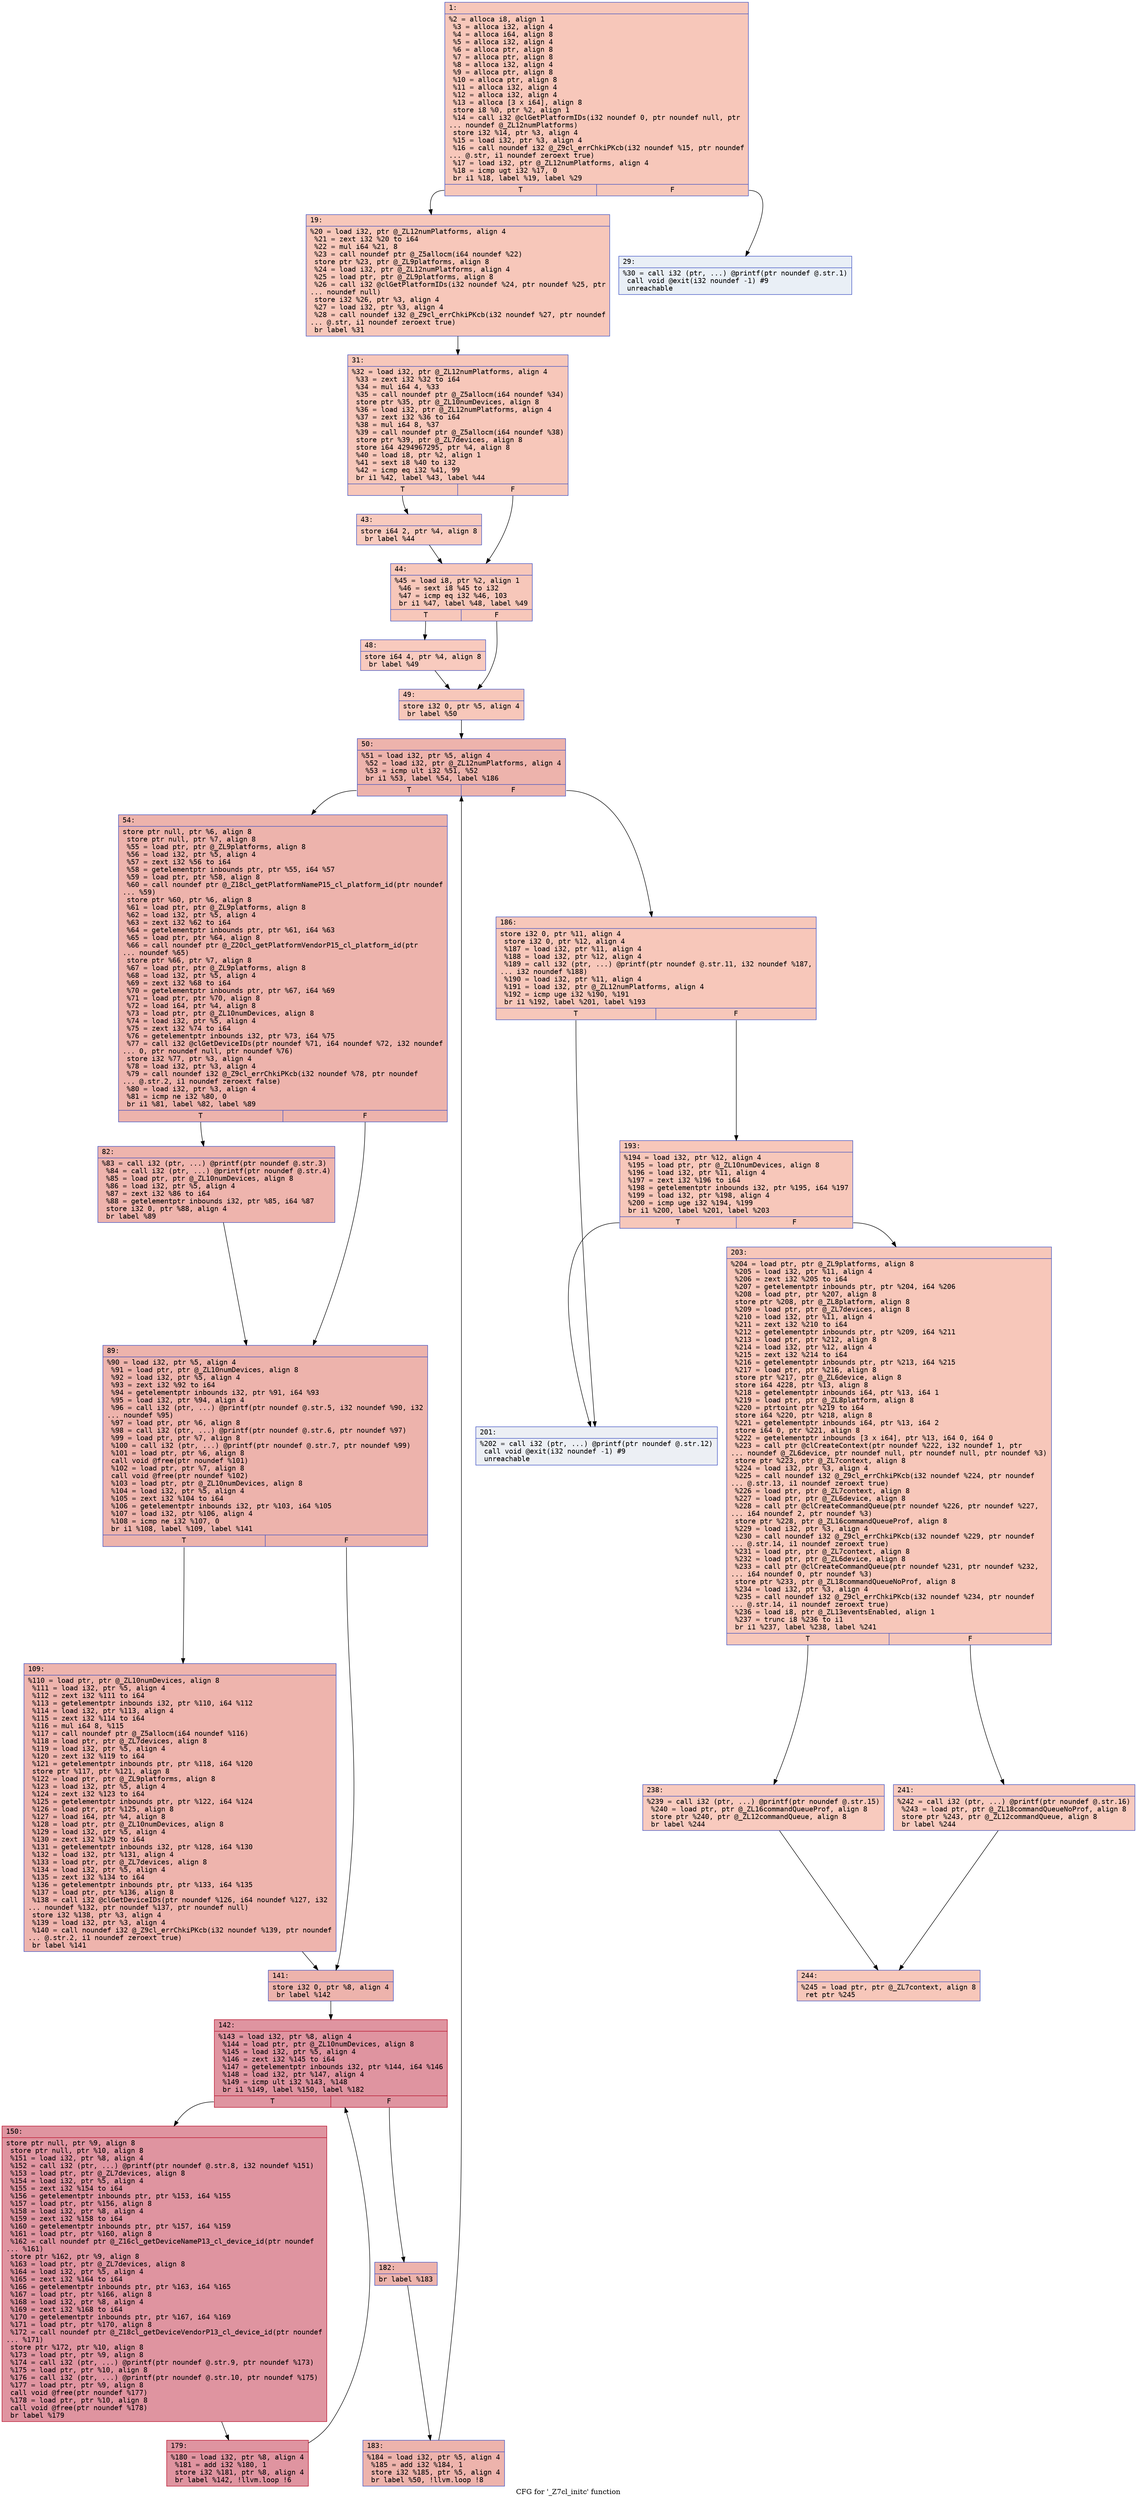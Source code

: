 digraph "CFG for '_Z7cl_initc' function" {
	label="CFG for '_Z7cl_initc' function";

	Node0x60000035a3a0 [shape=record,color="#3d50c3ff", style=filled, fillcolor="#ec7f6370" fontname="Courier",label="{1:\l|  %2 = alloca i8, align 1\l  %3 = alloca i32, align 4\l  %4 = alloca i64, align 8\l  %5 = alloca i32, align 4\l  %6 = alloca ptr, align 8\l  %7 = alloca ptr, align 8\l  %8 = alloca i32, align 4\l  %9 = alloca ptr, align 8\l  %10 = alloca ptr, align 8\l  %11 = alloca i32, align 4\l  %12 = alloca i32, align 4\l  %13 = alloca [3 x i64], align 8\l  store i8 %0, ptr %2, align 1\l  %14 = call i32 @clGetPlatformIDs(i32 noundef 0, ptr noundef null, ptr\l... noundef @_ZL12numPlatforms)\l  store i32 %14, ptr %3, align 4\l  %15 = load i32, ptr %3, align 4\l  %16 = call noundef i32 @_Z9cl_errChkiPKcb(i32 noundef %15, ptr noundef\l... @.str, i1 noundef zeroext true)\l  %17 = load i32, ptr @_ZL12numPlatforms, align 4\l  %18 = icmp ugt i32 %17, 0\l  br i1 %18, label %19, label %29\l|{<s0>T|<s1>F}}"];
	Node0x60000035a3a0:s0 -> Node0x60000035a3f0[tooltip="1 -> 19\nProbability 100.00%" ];
	Node0x60000035a3a0:s1 -> Node0x60000035a440[tooltip="1 -> 29\nProbability 0.00%" ];
	Node0x60000035a3f0 [shape=record,color="#3d50c3ff", style=filled, fillcolor="#ec7f6370" fontname="Courier",label="{19:\l|  %20 = load i32, ptr @_ZL12numPlatforms, align 4\l  %21 = zext i32 %20 to i64\l  %22 = mul i64 %21, 8\l  %23 = call noundef ptr @_Z5allocm(i64 noundef %22)\l  store ptr %23, ptr @_ZL9platforms, align 8\l  %24 = load i32, ptr @_ZL12numPlatforms, align 4\l  %25 = load ptr, ptr @_ZL9platforms, align 8\l  %26 = call i32 @clGetPlatformIDs(i32 noundef %24, ptr noundef %25, ptr\l... noundef null)\l  store i32 %26, ptr %3, align 4\l  %27 = load i32, ptr %3, align 4\l  %28 = call noundef i32 @_Z9cl_errChkiPKcb(i32 noundef %27, ptr noundef\l... @.str, i1 noundef zeroext true)\l  br label %31\l}"];
	Node0x60000035a3f0 -> Node0x60000035a490[tooltip="19 -> 31\nProbability 100.00%" ];
	Node0x60000035a440 [shape=record,color="#3d50c3ff", style=filled, fillcolor="#cedaeb70" fontname="Courier",label="{29:\l|  %30 = call i32 (ptr, ...) @printf(ptr noundef @.str.1)\l  call void @exit(i32 noundef -1) #9\l  unreachable\l}"];
	Node0x60000035a490 [shape=record,color="#3d50c3ff", style=filled, fillcolor="#ec7f6370" fontname="Courier",label="{31:\l|  %32 = load i32, ptr @_ZL12numPlatforms, align 4\l  %33 = zext i32 %32 to i64\l  %34 = mul i64 4, %33\l  %35 = call noundef ptr @_Z5allocm(i64 noundef %34)\l  store ptr %35, ptr @_ZL10numDevices, align 8\l  %36 = load i32, ptr @_ZL12numPlatforms, align 4\l  %37 = zext i32 %36 to i64\l  %38 = mul i64 8, %37\l  %39 = call noundef ptr @_Z5allocm(i64 noundef %38)\l  store ptr %39, ptr @_ZL7devices, align 8\l  store i64 4294967295, ptr %4, align 8\l  %40 = load i8, ptr %2, align 1\l  %41 = sext i8 %40 to i32\l  %42 = icmp eq i32 %41, 99\l  br i1 %42, label %43, label %44\l|{<s0>T|<s1>F}}"];
	Node0x60000035a490:s0 -> Node0x60000035a4e0[tooltip="31 -> 43\nProbability 50.00%" ];
	Node0x60000035a490:s1 -> Node0x60000035a530[tooltip="31 -> 44\nProbability 50.00%" ];
	Node0x60000035a4e0 [shape=record,color="#3d50c3ff", style=filled, fillcolor="#ef886b70" fontname="Courier",label="{43:\l|  store i64 2, ptr %4, align 8\l  br label %44\l}"];
	Node0x60000035a4e0 -> Node0x60000035a530[tooltip="43 -> 44\nProbability 100.00%" ];
	Node0x60000035a530 [shape=record,color="#3d50c3ff", style=filled, fillcolor="#ec7f6370" fontname="Courier",label="{44:\l|  %45 = load i8, ptr %2, align 1\l  %46 = sext i8 %45 to i32\l  %47 = icmp eq i32 %46, 103\l  br i1 %47, label %48, label %49\l|{<s0>T|<s1>F}}"];
	Node0x60000035a530:s0 -> Node0x60000035a580[tooltip="44 -> 48\nProbability 50.00%" ];
	Node0x60000035a530:s1 -> Node0x60000035a5d0[tooltip="44 -> 49\nProbability 50.00%" ];
	Node0x60000035a580 [shape=record,color="#3d50c3ff", style=filled, fillcolor="#ef886b70" fontname="Courier",label="{48:\l|  store i64 4, ptr %4, align 8\l  br label %49\l}"];
	Node0x60000035a580 -> Node0x60000035a5d0[tooltip="48 -> 49\nProbability 100.00%" ];
	Node0x60000035a5d0 [shape=record,color="#3d50c3ff", style=filled, fillcolor="#ec7f6370" fontname="Courier",label="{49:\l|  store i32 0, ptr %5, align 4\l  br label %50\l}"];
	Node0x60000035a5d0 -> Node0x60000035a620[tooltip="49 -> 50\nProbability 100.00%" ];
	Node0x60000035a620 [shape=record,color="#3d50c3ff", style=filled, fillcolor="#d6524470" fontname="Courier",label="{50:\l|  %51 = load i32, ptr %5, align 4\l  %52 = load i32, ptr @_ZL12numPlatforms, align 4\l  %53 = icmp ult i32 %51, %52\l  br i1 %53, label %54, label %186\l|{<s0>T|<s1>F}}"];
	Node0x60000035a620:s0 -> Node0x60000035a670[tooltip="50 -> 54\nProbability 96.88%" ];
	Node0x60000035a620:s1 -> Node0x60000035a990[tooltip="50 -> 186\nProbability 3.12%" ];
	Node0x60000035a670 [shape=record,color="#3d50c3ff", style=filled, fillcolor="#d6524470" fontname="Courier",label="{54:\l|  store ptr null, ptr %6, align 8\l  store ptr null, ptr %7, align 8\l  %55 = load ptr, ptr @_ZL9platforms, align 8\l  %56 = load i32, ptr %5, align 4\l  %57 = zext i32 %56 to i64\l  %58 = getelementptr inbounds ptr, ptr %55, i64 %57\l  %59 = load ptr, ptr %58, align 8\l  %60 = call noundef ptr @_Z18cl_getPlatformNameP15_cl_platform_id(ptr noundef\l... %59)\l  store ptr %60, ptr %6, align 8\l  %61 = load ptr, ptr @_ZL9platforms, align 8\l  %62 = load i32, ptr %5, align 4\l  %63 = zext i32 %62 to i64\l  %64 = getelementptr inbounds ptr, ptr %61, i64 %63\l  %65 = load ptr, ptr %64, align 8\l  %66 = call noundef ptr @_Z20cl_getPlatformVendorP15_cl_platform_id(ptr\l... noundef %65)\l  store ptr %66, ptr %7, align 8\l  %67 = load ptr, ptr @_ZL9platforms, align 8\l  %68 = load i32, ptr %5, align 4\l  %69 = zext i32 %68 to i64\l  %70 = getelementptr inbounds ptr, ptr %67, i64 %69\l  %71 = load ptr, ptr %70, align 8\l  %72 = load i64, ptr %4, align 8\l  %73 = load ptr, ptr @_ZL10numDevices, align 8\l  %74 = load i32, ptr %5, align 4\l  %75 = zext i32 %74 to i64\l  %76 = getelementptr inbounds i32, ptr %73, i64 %75\l  %77 = call i32 @clGetDeviceIDs(ptr noundef %71, i64 noundef %72, i32 noundef\l... 0, ptr noundef null, ptr noundef %76)\l  store i32 %77, ptr %3, align 4\l  %78 = load i32, ptr %3, align 4\l  %79 = call noundef i32 @_Z9cl_errChkiPKcb(i32 noundef %78, ptr noundef\l... @.str.2, i1 noundef zeroext false)\l  %80 = load i32, ptr %3, align 4\l  %81 = icmp ne i32 %80, 0\l  br i1 %81, label %82, label %89\l|{<s0>T|<s1>F}}"];
	Node0x60000035a670:s0 -> Node0x60000035a6c0[tooltip="54 -> 82\nProbability 62.50%" ];
	Node0x60000035a670:s1 -> Node0x60000035a710[tooltip="54 -> 89\nProbability 37.50%" ];
	Node0x60000035a6c0 [shape=record,color="#3d50c3ff", style=filled, fillcolor="#d8564670" fontname="Courier",label="{82:\l|  %83 = call i32 (ptr, ...) @printf(ptr noundef @.str.3)\l  %84 = call i32 (ptr, ...) @printf(ptr noundef @.str.4)\l  %85 = load ptr, ptr @_ZL10numDevices, align 8\l  %86 = load i32, ptr %5, align 4\l  %87 = zext i32 %86 to i64\l  %88 = getelementptr inbounds i32, ptr %85, i64 %87\l  store i32 0, ptr %88, align 4\l  br label %89\l}"];
	Node0x60000035a6c0 -> Node0x60000035a710[tooltip="82 -> 89\nProbability 100.00%" ];
	Node0x60000035a710 [shape=record,color="#3d50c3ff", style=filled, fillcolor="#d6524470" fontname="Courier",label="{89:\l|  %90 = load i32, ptr %5, align 4\l  %91 = load ptr, ptr @_ZL10numDevices, align 8\l  %92 = load i32, ptr %5, align 4\l  %93 = zext i32 %92 to i64\l  %94 = getelementptr inbounds i32, ptr %91, i64 %93\l  %95 = load i32, ptr %94, align 4\l  %96 = call i32 (ptr, ...) @printf(ptr noundef @.str.5, i32 noundef %90, i32\l... noundef %95)\l  %97 = load ptr, ptr %6, align 8\l  %98 = call i32 (ptr, ...) @printf(ptr noundef @.str.6, ptr noundef %97)\l  %99 = load ptr, ptr %7, align 8\l  %100 = call i32 (ptr, ...) @printf(ptr noundef @.str.7, ptr noundef %99)\l  %101 = load ptr, ptr %6, align 8\l  call void @free(ptr noundef %101)\l  %102 = load ptr, ptr %7, align 8\l  call void @free(ptr noundef %102)\l  %103 = load ptr, ptr @_ZL10numDevices, align 8\l  %104 = load i32, ptr %5, align 4\l  %105 = zext i32 %104 to i64\l  %106 = getelementptr inbounds i32, ptr %103, i64 %105\l  %107 = load i32, ptr %106, align 4\l  %108 = icmp ne i32 %107, 0\l  br i1 %108, label %109, label %141\l|{<s0>T|<s1>F}}"];
	Node0x60000035a710:s0 -> Node0x60000035a760[tooltip="89 -> 109\nProbability 62.50%" ];
	Node0x60000035a710:s1 -> Node0x60000035a7b0[tooltip="89 -> 141\nProbability 37.50%" ];
	Node0x60000035a760 [shape=record,color="#3d50c3ff", style=filled, fillcolor="#d8564670" fontname="Courier",label="{109:\l|  %110 = load ptr, ptr @_ZL10numDevices, align 8\l  %111 = load i32, ptr %5, align 4\l  %112 = zext i32 %111 to i64\l  %113 = getelementptr inbounds i32, ptr %110, i64 %112\l  %114 = load i32, ptr %113, align 4\l  %115 = zext i32 %114 to i64\l  %116 = mul i64 8, %115\l  %117 = call noundef ptr @_Z5allocm(i64 noundef %116)\l  %118 = load ptr, ptr @_ZL7devices, align 8\l  %119 = load i32, ptr %5, align 4\l  %120 = zext i32 %119 to i64\l  %121 = getelementptr inbounds ptr, ptr %118, i64 %120\l  store ptr %117, ptr %121, align 8\l  %122 = load ptr, ptr @_ZL9platforms, align 8\l  %123 = load i32, ptr %5, align 4\l  %124 = zext i32 %123 to i64\l  %125 = getelementptr inbounds ptr, ptr %122, i64 %124\l  %126 = load ptr, ptr %125, align 8\l  %127 = load i64, ptr %4, align 8\l  %128 = load ptr, ptr @_ZL10numDevices, align 8\l  %129 = load i32, ptr %5, align 4\l  %130 = zext i32 %129 to i64\l  %131 = getelementptr inbounds i32, ptr %128, i64 %130\l  %132 = load i32, ptr %131, align 4\l  %133 = load ptr, ptr @_ZL7devices, align 8\l  %134 = load i32, ptr %5, align 4\l  %135 = zext i32 %134 to i64\l  %136 = getelementptr inbounds ptr, ptr %133, i64 %135\l  %137 = load ptr, ptr %136, align 8\l  %138 = call i32 @clGetDeviceIDs(ptr noundef %126, i64 noundef %127, i32\l... noundef %132, ptr noundef %137, ptr noundef null)\l  store i32 %138, ptr %3, align 4\l  %139 = load i32, ptr %3, align 4\l  %140 = call noundef i32 @_Z9cl_errChkiPKcb(i32 noundef %139, ptr noundef\l... @.str.2, i1 noundef zeroext true)\l  br label %141\l}"];
	Node0x60000035a760 -> Node0x60000035a7b0[tooltip="109 -> 141\nProbability 100.00%" ];
	Node0x60000035a7b0 [shape=record,color="#3d50c3ff", style=filled, fillcolor="#d6524470" fontname="Courier",label="{141:\l|  store i32 0, ptr %8, align 4\l  br label %142\l}"];
	Node0x60000035a7b0 -> Node0x60000035a800[tooltip="141 -> 142\nProbability 100.00%" ];
	Node0x60000035a800 [shape=record,color="#b70d28ff", style=filled, fillcolor="#b70d2870" fontname="Courier",label="{142:\l|  %143 = load i32, ptr %8, align 4\l  %144 = load ptr, ptr @_ZL10numDevices, align 8\l  %145 = load i32, ptr %5, align 4\l  %146 = zext i32 %145 to i64\l  %147 = getelementptr inbounds i32, ptr %144, i64 %146\l  %148 = load i32, ptr %147, align 4\l  %149 = icmp ult i32 %143, %148\l  br i1 %149, label %150, label %182\l|{<s0>T|<s1>F}}"];
	Node0x60000035a800:s0 -> Node0x60000035a850[tooltip="142 -> 150\nProbability 96.88%" ];
	Node0x60000035a800:s1 -> Node0x60000035a8f0[tooltip="142 -> 182\nProbability 3.12%" ];
	Node0x60000035a850 [shape=record,color="#b70d28ff", style=filled, fillcolor="#b70d2870" fontname="Courier",label="{150:\l|  store ptr null, ptr %9, align 8\l  store ptr null, ptr %10, align 8\l  %151 = load i32, ptr %8, align 4\l  %152 = call i32 (ptr, ...) @printf(ptr noundef @.str.8, i32 noundef %151)\l  %153 = load ptr, ptr @_ZL7devices, align 8\l  %154 = load i32, ptr %5, align 4\l  %155 = zext i32 %154 to i64\l  %156 = getelementptr inbounds ptr, ptr %153, i64 %155\l  %157 = load ptr, ptr %156, align 8\l  %158 = load i32, ptr %8, align 4\l  %159 = zext i32 %158 to i64\l  %160 = getelementptr inbounds ptr, ptr %157, i64 %159\l  %161 = load ptr, ptr %160, align 8\l  %162 = call noundef ptr @_Z16cl_getDeviceNameP13_cl_device_id(ptr noundef\l... %161)\l  store ptr %162, ptr %9, align 8\l  %163 = load ptr, ptr @_ZL7devices, align 8\l  %164 = load i32, ptr %5, align 4\l  %165 = zext i32 %164 to i64\l  %166 = getelementptr inbounds ptr, ptr %163, i64 %165\l  %167 = load ptr, ptr %166, align 8\l  %168 = load i32, ptr %8, align 4\l  %169 = zext i32 %168 to i64\l  %170 = getelementptr inbounds ptr, ptr %167, i64 %169\l  %171 = load ptr, ptr %170, align 8\l  %172 = call noundef ptr @_Z18cl_getDeviceVendorP13_cl_device_id(ptr noundef\l... %171)\l  store ptr %172, ptr %10, align 8\l  %173 = load ptr, ptr %9, align 8\l  %174 = call i32 (ptr, ...) @printf(ptr noundef @.str.9, ptr noundef %173)\l  %175 = load ptr, ptr %10, align 8\l  %176 = call i32 (ptr, ...) @printf(ptr noundef @.str.10, ptr noundef %175)\l  %177 = load ptr, ptr %9, align 8\l  call void @free(ptr noundef %177)\l  %178 = load ptr, ptr %10, align 8\l  call void @free(ptr noundef %178)\l  br label %179\l}"];
	Node0x60000035a850 -> Node0x60000035a8a0[tooltip="150 -> 179\nProbability 100.00%" ];
	Node0x60000035a8a0 [shape=record,color="#b70d28ff", style=filled, fillcolor="#b70d2870" fontname="Courier",label="{179:\l|  %180 = load i32, ptr %8, align 4\l  %181 = add i32 %180, 1\l  store i32 %181, ptr %8, align 4\l  br label %142, !llvm.loop !6\l}"];
	Node0x60000035a8a0 -> Node0x60000035a800[tooltip="179 -> 142\nProbability 100.00%" ];
	Node0x60000035a8f0 [shape=record,color="#3d50c3ff", style=filled, fillcolor="#d6524470" fontname="Courier",label="{182:\l|  br label %183\l}"];
	Node0x60000035a8f0 -> Node0x60000035a940[tooltip="182 -> 183\nProbability 100.00%" ];
	Node0x60000035a940 [shape=record,color="#3d50c3ff", style=filled, fillcolor="#d6524470" fontname="Courier",label="{183:\l|  %184 = load i32, ptr %5, align 4\l  %185 = add i32 %184, 1\l  store i32 %185, ptr %5, align 4\l  br label %50, !llvm.loop !8\l}"];
	Node0x60000035a940 -> Node0x60000035a620[tooltip="183 -> 50\nProbability 100.00%" ];
	Node0x60000035a990 [shape=record,color="#3d50c3ff", style=filled, fillcolor="#ec7f6370" fontname="Courier",label="{186:\l|  store i32 0, ptr %11, align 4\l  store i32 0, ptr %12, align 4\l  %187 = load i32, ptr %11, align 4\l  %188 = load i32, ptr %12, align 4\l  %189 = call i32 (ptr, ...) @printf(ptr noundef @.str.11, i32 noundef %187,\l... i32 noundef %188)\l  %190 = load i32, ptr %11, align 4\l  %191 = load i32, ptr @_ZL12numPlatforms, align 4\l  %192 = icmp uge i32 %190, %191\l  br i1 %192, label %201, label %193\l|{<s0>T|<s1>F}}"];
	Node0x60000035a990:s0 -> Node0x60000035aa30[tooltip="186 -> 201\nProbability 0.00%" ];
	Node0x60000035a990:s1 -> Node0x60000035a9e0[tooltip="186 -> 193\nProbability 100.00%" ];
	Node0x60000035a9e0 [shape=record,color="#3d50c3ff", style=filled, fillcolor="#ec7f6370" fontname="Courier",label="{193:\l|  %194 = load i32, ptr %12, align 4\l  %195 = load ptr, ptr @_ZL10numDevices, align 8\l  %196 = load i32, ptr %11, align 4\l  %197 = zext i32 %196 to i64\l  %198 = getelementptr inbounds i32, ptr %195, i64 %197\l  %199 = load i32, ptr %198, align 4\l  %200 = icmp uge i32 %194, %199\l  br i1 %200, label %201, label %203\l|{<s0>T|<s1>F}}"];
	Node0x60000035a9e0:s0 -> Node0x60000035aa30[tooltip="193 -> 201\nProbability 0.00%" ];
	Node0x60000035a9e0:s1 -> Node0x60000035aa80[tooltip="193 -> 203\nProbability 100.00%" ];
	Node0x60000035aa30 [shape=record,color="#3d50c3ff", style=filled, fillcolor="#d4dbe670" fontname="Courier",label="{201:\l|  %202 = call i32 (ptr, ...) @printf(ptr noundef @.str.12)\l  call void @exit(i32 noundef -1) #9\l  unreachable\l}"];
	Node0x60000035aa80 [shape=record,color="#3d50c3ff", style=filled, fillcolor="#ec7f6370" fontname="Courier",label="{203:\l|  %204 = load ptr, ptr @_ZL9platforms, align 8\l  %205 = load i32, ptr %11, align 4\l  %206 = zext i32 %205 to i64\l  %207 = getelementptr inbounds ptr, ptr %204, i64 %206\l  %208 = load ptr, ptr %207, align 8\l  store ptr %208, ptr @_ZL8platform, align 8\l  %209 = load ptr, ptr @_ZL7devices, align 8\l  %210 = load i32, ptr %11, align 4\l  %211 = zext i32 %210 to i64\l  %212 = getelementptr inbounds ptr, ptr %209, i64 %211\l  %213 = load ptr, ptr %212, align 8\l  %214 = load i32, ptr %12, align 4\l  %215 = zext i32 %214 to i64\l  %216 = getelementptr inbounds ptr, ptr %213, i64 %215\l  %217 = load ptr, ptr %216, align 8\l  store ptr %217, ptr @_ZL6device, align 8\l  store i64 4228, ptr %13, align 8\l  %218 = getelementptr inbounds i64, ptr %13, i64 1\l  %219 = load ptr, ptr @_ZL8platform, align 8\l  %220 = ptrtoint ptr %219 to i64\l  store i64 %220, ptr %218, align 8\l  %221 = getelementptr inbounds i64, ptr %13, i64 2\l  store i64 0, ptr %221, align 8\l  %222 = getelementptr inbounds [3 x i64], ptr %13, i64 0, i64 0\l  %223 = call ptr @clCreateContext(ptr noundef %222, i32 noundef 1, ptr\l... noundef @_ZL6device, ptr noundef null, ptr noundef null, ptr noundef %3)\l  store ptr %223, ptr @_ZL7context, align 8\l  %224 = load i32, ptr %3, align 4\l  %225 = call noundef i32 @_Z9cl_errChkiPKcb(i32 noundef %224, ptr noundef\l... @.str.13, i1 noundef zeroext true)\l  %226 = load ptr, ptr @_ZL7context, align 8\l  %227 = load ptr, ptr @_ZL6device, align 8\l  %228 = call ptr @clCreateCommandQueue(ptr noundef %226, ptr noundef %227,\l... i64 noundef 2, ptr noundef %3)\l  store ptr %228, ptr @_ZL16commandQueueProf, align 8\l  %229 = load i32, ptr %3, align 4\l  %230 = call noundef i32 @_Z9cl_errChkiPKcb(i32 noundef %229, ptr noundef\l... @.str.14, i1 noundef zeroext true)\l  %231 = load ptr, ptr @_ZL7context, align 8\l  %232 = load ptr, ptr @_ZL6device, align 8\l  %233 = call ptr @clCreateCommandQueue(ptr noundef %231, ptr noundef %232,\l... i64 noundef 0, ptr noundef %3)\l  store ptr %233, ptr @_ZL18commandQueueNoProf, align 8\l  %234 = load i32, ptr %3, align 4\l  %235 = call noundef i32 @_Z9cl_errChkiPKcb(i32 noundef %234, ptr noundef\l... @.str.14, i1 noundef zeroext true)\l  %236 = load i8, ptr @_ZL13eventsEnabled, align 1\l  %237 = trunc i8 %236 to i1\l  br i1 %237, label %238, label %241\l|{<s0>T|<s1>F}}"];
	Node0x60000035aa80:s0 -> Node0x60000035aad0[tooltip="203 -> 238\nProbability 50.00%" ];
	Node0x60000035aa80:s1 -> Node0x60000035ab20[tooltip="203 -> 241\nProbability 50.00%" ];
	Node0x60000035aad0 [shape=record,color="#3d50c3ff", style=filled, fillcolor="#ef886b70" fontname="Courier",label="{238:\l|  %239 = call i32 (ptr, ...) @printf(ptr noundef @.str.15)\l  %240 = load ptr, ptr @_ZL16commandQueueProf, align 8\l  store ptr %240, ptr @_ZL12commandQueue, align 8\l  br label %244\l}"];
	Node0x60000035aad0 -> Node0x60000035ab70[tooltip="238 -> 244\nProbability 100.00%" ];
	Node0x60000035ab20 [shape=record,color="#3d50c3ff", style=filled, fillcolor="#ef886b70" fontname="Courier",label="{241:\l|  %242 = call i32 (ptr, ...) @printf(ptr noundef @.str.16)\l  %243 = load ptr, ptr @_ZL18commandQueueNoProf, align 8\l  store ptr %243, ptr @_ZL12commandQueue, align 8\l  br label %244\l}"];
	Node0x60000035ab20 -> Node0x60000035ab70[tooltip="241 -> 244\nProbability 100.00%" ];
	Node0x60000035ab70 [shape=record,color="#3d50c3ff", style=filled, fillcolor="#ec7f6370" fontname="Courier",label="{244:\l|  %245 = load ptr, ptr @_ZL7context, align 8\l  ret ptr %245\l}"];
}
